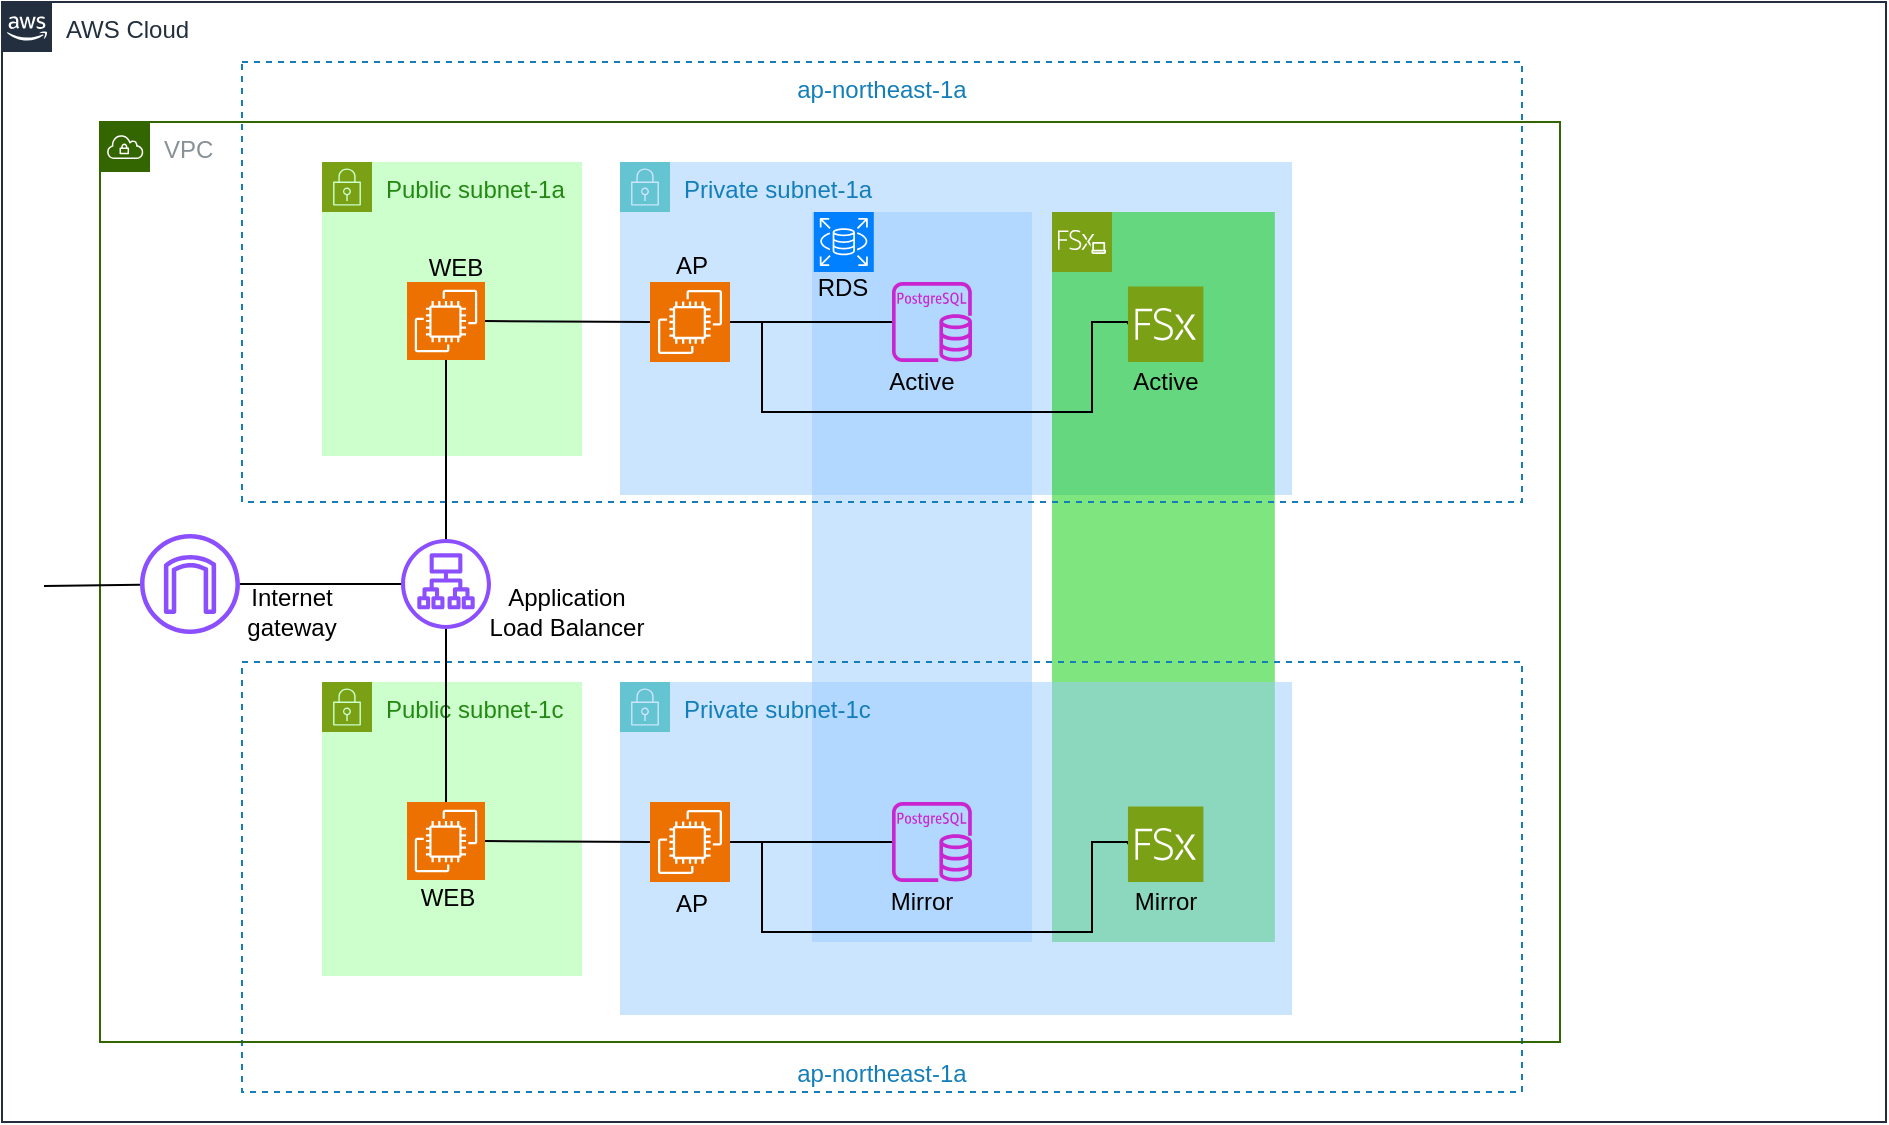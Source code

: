 <mxfile version="24.7.17">
  <diagram name="ページ1" id="CurkHe3l2MO2rF6_3hxU">
    <mxGraphModel dx="1224" dy="1807" grid="1" gridSize="5" guides="1" tooltips="1" connect="1" arrows="1" fold="1" page="1" pageScale="1" pageWidth="827" pageHeight="1169" math="0" shadow="0">
      <root>
        <mxCell id="0" />
        <mxCell id="1" parent="0" />
        <mxCell id="ERc8KlYLKag8S-tgoUKt-1" value="AWS Cloud" style="points=[[0,0],[0.25,0],[0.5,0],[0.75,0],[1,0],[1,0.25],[1,0.5],[1,0.75],[1,1],[0.75,1],[0.5,1],[0.25,1],[0,1],[0,0.75],[0,0.5],[0,0.25]];outlineConnect=0;gradientColor=none;html=1;whiteSpace=wrap;fontSize=12;fontStyle=0;container=1;pointerEvents=0;collapsible=0;recursiveResize=0;shape=mxgraph.aws4.group;grIcon=mxgraph.aws4.group_aws_cloud_alt;strokeColor=#232F3E;fillColor=none;verticalAlign=top;align=left;spacingLeft=30;fontColor=#232F3E;dashed=0;" vertex="1" parent="1">
          <mxGeometry y="-40" width="942" height="560" as="geometry" />
        </mxCell>
        <mxCell id="ERc8KlYLKag8S-tgoUKt-7" value="Private subnet-1a" style="points=[[0,0],[0.25,0],[0.5,0],[0.75,0],[1,0],[1,0.25],[1,0.5],[1,0.75],[1,1],[0.75,1],[0.5,1],[0.25,1],[0,1],[0,0.75],[0,0.5],[0,0.25]];outlineConnect=0;gradientColor=none;html=1;whiteSpace=wrap;fontSize=12;fontStyle=0;container=1;pointerEvents=0;collapsible=0;recursiveResize=0;shape=mxgraph.aws4.group;grIcon=mxgraph.aws4.group_security_group;grStroke=0;strokeColor=#00A4A6;fillColor=#99CCFF;verticalAlign=top;align=left;spacingLeft=30;fontColor=#147EBA;dashed=0;opacity=50;" vertex="1" parent="ERc8KlYLKag8S-tgoUKt-1">
          <mxGeometry x="309" y="80" width="336" height="166.5" as="geometry" />
        </mxCell>
        <mxCell id="ERc8KlYLKag8S-tgoUKt-27" value="" style="sketch=0;points=[[0,0,0],[0.25,0,0],[0.5,0,0],[0.75,0,0],[1,0,0],[0,1,0],[0.25,1,0],[0.5,1,0],[0.75,1,0],[1,1,0],[0,0.25,0],[0,0.5,0],[0,0.75,0],[1,0.25,0],[1,0.5,0],[1,0.75,0]];outlineConnect=0;fontColor=#232F3E;fillColor=#ED7100;strokeColor=#ffffff;dashed=0;verticalLabelPosition=bottom;verticalAlign=top;align=center;html=1;fontSize=12;fontStyle=0;aspect=fixed;shape=mxgraph.aws4.resourceIcon;resIcon=mxgraph.aws4.ec2;" vertex="1" parent="ERc8KlYLKag8S-tgoUKt-7">
          <mxGeometry x="15" y="60" width="40" height="40" as="geometry" />
        </mxCell>
        <mxCell id="ERc8KlYLKag8S-tgoUKt-46" value="AP" style="text;html=1;align=center;verticalAlign=middle;whiteSpace=wrap;rounded=0;" vertex="1" parent="ERc8KlYLKag8S-tgoUKt-7">
          <mxGeometry x="6" y="40" width="60" height="23" as="geometry" />
        </mxCell>
        <mxCell id="ERc8KlYLKag8S-tgoUKt-23" value="" style="group" vertex="1" connectable="0" parent="ERc8KlYLKag8S-tgoUKt-1">
          <mxGeometry x="405" y="70" width="130" height="420" as="geometry" />
        </mxCell>
        <mxCell id="ERc8KlYLKag8S-tgoUKt-22" value="" style="rounded=0;whiteSpace=wrap;html=1;strokeColor=none;fillColor=#99CCFF;opacity=50;" vertex="1" parent="ERc8KlYLKag8S-tgoUKt-23">
          <mxGeometry y="35" width="110" height="365" as="geometry" />
        </mxCell>
        <mxCell id="ERc8KlYLKag8S-tgoUKt-20" value="" style="sketch=0;points=[[0,0,0],[0.25,0,0],[0.5,0,0],[0.75,0,0],[1,0,0],[0,1,0],[0.25,1,0],[0.5,1,0],[0.75,1,0],[1,1,0],[0,0.25,0],[0,0.5,0],[0,0.75,0],[1,0.25,0],[1,0.5,0],[1,0.75,0]];outlineConnect=0;fontColor=#232F3E;fillColor=#007FFF;strokeColor=#ffffff;dashed=0;verticalLabelPosition=bottom;verticalAlign=top;align=center;html=1;fontSize=12;fontStyle=0;aspect=fixed;shape=mxgraph.aws4.resourceIcon;resIcon=mxgraph.aws4.rds;" vertex="1" parent="ERc8KlYLKag8S-tgoUKt-23">
          <mxGeometry x="0.9" y="35" width="30" height="30" as="geometry" />
        </mxCell>
        <mxCell id="ERc8KlYLKag8S-tgoUKt-30" value="RDS" style="text;html=1;align=center;verticalAlign=middle;whiteSpace=wrap;rounded=0;" vertex="1" parent="ERc8KlYLKag8S-tgoUKt-23">
          <mxGeometry x="-2.67" y="65" width="37.14" height="15" as="geometry" />
        </mxCell>
        <mxCell id="ERc8KlYLKag8S-tgoUKt-18" value="" style="sketch=0;outlineConnect=0;fontColor=#232F3E;gradientColor=none;fillColor=#C925D1;strokeColor=none;dashed=0;verticalLabelPosition=bottom;verticalAlign=top;align=center;html=1;fontSize=12;fontStyle=0;aspect=fixed;pointerEvents=1;shape=mxgraph.aws4.rds_postgresql_instance;" vertex="1" parent="ERc8KlYLKag8S-tgoUKt-23">
          <mxGeometry x="40" y="70" width="40" height="40" as="geometry" />
        </mxCell>
        <mxCell id="ERc8KlYLKag8S-tgoUKt-76" value="Active" style="text;html=1;align=center;verticalAlign=middle;whiteSpace=wrap;rounded=0;" vertex="1" parent="ERc8KlYLKag8S-tgoUKt-23">
          <mxGeometry x="25" y="112.99" width="60" height="14" as="geometry" />
        </mxCell>
        <mxCell id="ERc8KlYLKag8S-tgoUKt-50" value="" style="rounded=0;whiteSpace=wrap;html=1;strokeColor=none;fillColor=#00CC00;opacity=50;" vertex="1" parent="ERc8KlYLKag8S-tgoUKt-1">
          <mxGeometry x="525" y="105" width="111.43" height="365" as="geometry" />
        </mxCell>
        <mxCell id="ERc8KlYLKag8S-tgoUKt-78" value="ap-northeast-1a" style="fillColor=none;strokeColor=#147EBA;dashed=1;verticalAlign=bottom;fontStyle=0;fontColor=#147EBA;whiteSpace=wrap;html=1;" vertex="1" parent="ERc8KlYLKag8S-tgoUKt-1">
          <mxGeometry x="120" y="330" width="640" height="215" as="geometry" />
        </mxCell>
        <mxCell id="ERc8KlYLKag8S-tgoUKt-95" value="" style="group" vertex="1" connectable="0" parent="ERc8KlYLKag8S-tgoUKt-1">
          <mxGeometry x="160" y="340" width="485" height="166.5" as="geometry" />
        </mxCell>
        <mxCell id="ERc8KlYLKag8S-tgoUKt-79" value="Public subnet-1c" style="points=[[0,0],[0.25,0],[0.5,0],[0.75,0],[1,0],[1,0.25],[1,0.5],[1,0.75],[1,1],[0.75,1],[0.5,1],[0.25,1],[0,1],[0,0.75],[0,0.5],[0,0.25]];outlineConnect=0;gradientColor=none;html=1;whiteSpace=wrap;fontSize=12;fontStyle=0;container=1;pointerEvents=0;collapsible=0;recursiveResize=0;shape=mxgraph.aws4.group;grIcon=mxgraph.aws4.group_security_group;grStroke=0;strokeColor=#7AA116;fillColor=#CCFFCC;verticalAlign=top;align=left;spacingLeft=30;fontColor=#248814;dashed=0;" vertex="1" parent="ERc8KlYLKag8S-tgoUKt-95">
          <mxGeometry width="130" height="147" as="geometry" />
        </mxCell>
        <mxCell id="ERc8KlYLKag8S-tgoUKt-80" value="Private subnet-1c" style="points=[[0,0],[0.25,0],[0.5,0],[0.75,0],[1,0],[1,0.25],[1,0.5],[1,0.75],[1,1],[0.75,1],[0.5,1],[0.25,1],[0,1],[0,0.75],[0,0.5],[0,0.25]];outlineConnect=0;gradientColor=none;html=1;whiteSpace=wrap;fontSize=12;fontStyle=0;container=1;pointerEvents=0;collapsible=0;recursiveResize=0;shape=mxgraph.aws4.group;grIcon=mxgraph.aws4.group_security_group;grStroke=0;strokeColor=#00A4A6;fillColor=#99CCFF;verticalAlign=top;align=left;spacingLeft=30;fontColor=#147EBA;dashed=0;opacity=50;" vertex="1" parent="ERc8KlYLKag8S-tgoUKt-95">
          <mxGeometry x="149" width="336" height="166.5" as="geometry" />
        </mxCell>
        <mxCell id="ERc8KlYLKag8S-tgoUKt-81" value="" style="sketch=0;points=[[0,0,0],[0.25,0,0],[0.5,0,0],[0.75,0,0],[1,0,0],[0,1,0],[0.25,1,0],[0.5,1,0],[0.75,1,0],[1,1,0],[0,0.25,0],[0,0.5,0],[0,0.75,0],[1,0.25,0],[1,0.5,0],[1,0.75,0]];outlineConnect=0;fontColor=#232F3E;fillColor=#ED7100;strokeColor=#ffffff;dashed=0;verticalLabelPosition=bottom;verticalAlign=top;align=center;html=1;fontSize=12;fontStyle=0;aspect=fixed;shape=mxgraph.aws4.resourceIcon;resIcon=mxgraph.aws4.ec2;" vertex="1" parent="ERc8KlYLKag8S-tgoUKt-80">
          <mxGeometry x="15" y="60" width="40" height="40" as="geometry" />
        </mxCell>
        <mxCell id="ERc8KlYLKag8S-tgoUKt-82" value="AP" style="text;html=1;align=center;verticalAlign=middle;whiteSpace=wrap;rounded=0;" vertex="1" parent="ERc8KlYLKag8S-tgoUKt-80">
          <mxGeometry x="6" y="96" width="60" height="30" as="geometry" />
        </mxCell>
        <mxCell id="ERc8KlYLKag8S-tgoUKt-89" value="" style="endArrow=none;html=1;rounded=0;entryX=1;entryY=0.5;entryDx=0;entryDy=0;entryPerimeter=0;" edge="1" source="ERc8KlYLKag8S-tgoUKt-85" target="ERc8KlYLKag8S-tgoUKt-81" parent="ERc8KlYLKag8S-tgoUKt-95">
          <mxGeometry width="50" height="50" relative="1" as="geometry">
            <mxPoint x="197.0" y="180" as="sourcePoint" />
            <mxPoint x="165.0" y="196" as="targetPoint" />
          </mxGeometry>
        </mxCell>
        <mxCell id="ERc8KlYLKag8S-tgoUKt-90" value="" style="endArrow=none;html=1;rounded=0;exitX=0;exitY=0.5;exitDx=0;exitDy=0;entryX=1;entryY=0.5;entryDx=0;entryDy=0;entryPerimeter=0;exitPerimeter=0;" edge="1" source="ERc8KlYLKag8S-tgoUKt-81" target="ERc8KlYLKag8S-tgoUKt-92" parent="ERc8KlYLKag8S-tgoUKt-95">
          <mxGeometry width="50" height="50" relative="1" as="geometry">
            <mxPoint x="282.0" y="180" as="sourcePoint" />
            <mxPoint x="250.0" y="196" as="targetPoint" />
          </mxGeometry>
        </mxCell>
        <mxCell id="ERc8KlYLKag8S-tgoUKt-91" value="WEB" style="text;html=1;align=center;verticalAlign=middle;whiteSpace=wrap;rounded=0;" vertex="1" parent="ERc8KlYLKag8S-tgoUKt-95">
          <mxGeometry x="32.5" y="98" width="60" height="20" as="geometry" />
        </mxCell>
        <mxCell id="ERc8KlYLKag8S-tgoUKt-93" style="edgeStyle=orthogonalEdgeStyle;rounded=0;orthogonalLoop=1;jettySize=auto;html=1;exitX=0;exitY=0.5;exitDx=0;exitDy=0;exitPerimeter=0;endArrow=none;endFill=0;entryX=1;entryY=0.5;entryDx=0;entryDy=0;entryPerimeter=0;" edge="1" source="ERc8KlYLKag8S-tgoUKt-94" target="ERc8KlYLKag8S-tgoUKt-81" parent="ERc8KlYLKag8S-tgoUKt-95">
          <mxGeometry relative="1" as="geometry">
            <Array as="points">
              <mxPoint x="403" y="80" />
              <mxPoint x="385" y="80" />
              <mxPoint x="385" y="125" />
              <mxPoint x="220" y="125" />
              <mxPoint x="220" y="80" />
            </Array>
          </mxGeometry>
        </mxCell>
        <mxCell id="ERc8KlYLKag8S-tgoUKt-92" value="" style="sketch=0;points=[[0,0,0],[0.25,0,0],[0.5,0,0],[0.75,0,0],[1,0,0],[0,1,0],[0.25,1,0],[0.5,1,0],[0.75,1,0],[1,1,0],[0,0.25,0],[0,0.5,0],[0,0.75,0],[1,0.25,0],[1,0.5,0],[1,0.75,0]];outlineConnect=0;fontColor=#232F3E;fillColor=#ED7100;strokeColor=#ffffff;dashed=0;verticalLabelPosition=bottom;verticalAlign=top;align=center;html=1;fontSize=12;fontStyle=0;aspect=fixed;shape=mxgraph.aws4.resourceIcon;resIcon=mxgraph.aws4.ec2;" vertex="1" parent="ERc8KlYLKag8S-tgoUKt-95">
          <mxGeometry x="42.5" y="60" width="39" height="39" as="geometry" />
        </mxCell>
        <mxCell id="ERc8KlYLKag8S-tgoUKt-85" value="" style="sketch=0;outlineConnect=0;fontColor=#232F3E;gradientColor=none;fillColor=#C925D1;strokeColor=none;dashed=0;verticalLabelPosition=bottom;verticalAlign=top;align=center;html=1;fontSize=12;fontStyle=0;aspect=fixed;pointerEvents=1;shape=mxgraph.aws4.rds_postgresql_instance;" vertex="1" parent="ERc8KlYLKag8S-tgoUKt-95">
          <mxGeometry x="285" y="60" width="40" height="40" as="geometry" />
        </mxCell>
        <mxCell id="ERc8KlYLKag8S-tgoUKt-86" value="Mirror" style="text;html=1;align=center;verticalAlign=middle;whiteSpace=wrap;rounded=0;" vertex="1" parent="ERc8KlYLKag8S-tgoUKt-95">
          <mxGeometry x="270" y="102.99" width="60" height="14" as="geometry" />
        </mxCell>
        <mxCell id="ERc8KlYLKag8S-tgoUKt-101" value="" style="group" vertex="1" connectable="0" parent="ERc8KlYLKag8S-tgoUKt-95">
          <mxGeometry x="391.85" y="62.25" width="60" height="54.74" as="geometry" />
        </mxCell>
        <mxCell id="ERc8KlYLKag8S-tgoUKt-88" value="Mirror" style="text;html=1;align=center;verticalAlign=middle;whiteSpace=wrap;rounded=0;" vertex="1" parent="ERc8KlYLKag8S-tgoUKt-101">
          <mxGeometry y="40.74" width="60" height="14" as="geometry" />
        </mxCell>
        <mxCell id="ERc8KlYLKag8S-tgoUKt-94" value="" style="sketch=0;points=[[0,0,0],[0.25,0,0],[0.5,0,0],[0.75,0,0],[1,0,0],[0,1,0],[0.25,1,0],[0.5,1,0],[0.75,1,0],[1,1,0],[0,0.25,0],[0,0.5,0],[0,0.75,0],[1,0.25,0],[1,0.5,0],[1,0.75,0]];outlineConnect=0;fontColor=#232F3E;fillColor=#7AA116;strokeColor=#ffffff;dashed=0;verticalLabelPosition=bottom;verticalAlign=top;align=center;html=1;fontSize=12;fontStyle=0;aspect=fixed;shape=mxgraph.aws4.resourceIcon;resIcon=mxgraph.aws4.fsx;" vertex="1" parent="ERc8KlYLKag8S-tgoUKt-101">
          <mxGeometry x="11.12" width="37.75" height="37.75" as="geometry" />
        </mxCell>
        <mxCell id="ERc8KlYLKag8S-tgoUKt-33" value="VPC" style="sketch=0;outlineConnect=0;gradientColor=none;html=1;whiteSpace=wrap;fontSize=12;fontStyle=0;shape=mxgraph.aws4.group;grIcon=mxgraph.aws4.group_vpc;strokeColor=#336600;fillColor=none;verticalAlign=top;align=left;spacingLeft=30;fontColor=#879196;dashed=0;" vertex="1" parent="ERc8KlYLKag8S-tgoUKt-1">
          <mxGeometry x="49" y="60" width="730" height="460" as="geometry" />
        </mxCell>
        <mxCell id="ERc8KlYLKag8S-tgoUKt-4" value="ap-northeast-1a" style="fillColor=none;strokeColor=#147EBA;dashed=1;verticalAlign=top;fontStyle=0;fontColor=#147EBA;whiteSpace=wrap;html=1;" vertex="1" parent="ERc8KlYLKag8S-tgoUKt-1">
          <mxGeometry x="120" y="30" width="640" height="220" as="geometry" />
        </mxCell>
        <mxCell id="ERc8KlYLKag8S-tgoUKt-2" value="Public subnet-1a" style="points=[[0,0],[0.25,0],[0.5,0],[0.75,0],[1,0],[1,0.25],[1,0.5],[1,0.75],[1,1],[0.75,1],[0.5,1],[0.25,1],[0,1],[0,0.75],[0,0.5],[0,0.25]];outlineConnect=0;gradientColor=none;html=1;whiteSpace=wrap;fontSize=12;fontStyle=0;container=1;pointerEvents=0;collapsible=0;recursiveResize=0;shape=mxgraph.aws4.group;grIcon=mxgraph.aws4.group_security_group;grStroke=0;strokeColor=#7AA116;fillColor=#CCFFCC;verticalAlign=top;align=left;spacingLeft=30;fontColor=#248814;dashed=0;" vertex="1" parent="ERc8KlYLKag8S-tgoUKt-1">
          <mxGeometry x="160" y="80" width="130" height="147" as="geometry" />
        </mxCell>
        <mxCell id="ERc8KlYLKag8S-tgoUKt-9" value="" style="sketch=0;outlineConnect=0;fontColor=#232F3E;gradientColor=none;fillColor=#8C4FFF;strokeColor=none;dashed=0;verticalLabelPosition=bottom;verticalAlign=top;align=center;html=1;fontSize=12;fontStyle=0;aspect=fixed;pointerEvents=1;shape=mxgraph.aws4.application_load_balancer;" vertex="1" parent="ERc8KlYLKag8S-tgoUKt-1">
          <mxGeometry x="199.5" y="268.5" width="45" height="45" as="geometry" />
        </mxCell>
        <mxCell id="ERc8KlYLKag8S-tgoUKt-31" value="" style="sketch=0;outlineConnect=0;fontColor=#232F3E;gradientColor=none;fillColor=#8C4FFF;strokeColor=none;dashed=0;verticalLabelPosition=bottom;verticalAlign=top;align=center;html=1;fontSize=12;fontStyle=0;aspect=fixed;pointerEvents=1;shape=mxgraph.aws4.internet_gateway;" vertex="1" parent="ERc8KlYLKag8S-tgoUKt-1">
          <mxGeometry x="69" y="266" width="50" height="50" as="geometry" />
        </mxCell>
        <mxCell id="ERc8KlYLKag8S-tgoUKt-44" value="" style="sketch=0;points=[[0,0,0],[0.25,0,0],[0.5,0,0],[0.75,0,0],[1,0,0],[0,1,0],[0.25,1,0],[0.5,1,0],[0.75,1,0],[1,1,0],[0,0.25,0],[0,0.5,0],[0,0.75,0],[1,0.25,0],[1,0.5,0],[1,0.75,0]];outlineConnect=0;fontColor=#232F3E;fillColor=#7AA116;strokeColor=#ffffff;dashed=0;verticalLabelPosition=bottom;verticalAlign=top;align=center;html=1;fontSize=12;fontStyle=0;aspect=fixed;shape=mxgraph.aws4.resourceIcon;resIcon=mxgraph.aws4.fsx_for_windows_file_server;" vertex="1" parent="ERc8KlYLKag8S-tgoUKt-1">
          <mxGeometry x="525" y="105" width="30" height="30" as="geometry" />
        </mxCell>
        <mxCell id="ERc8KlYLKag8S-tgoUKt-54" value="Active" style="text;html=1;align=center;verticalAlign=middle;whiteSpace=wrap;rounded=0;" vertex="1" parent="ERc8KlYLKag8S-tgoUKt-1">
          <mxGeometry x="551.85" y="182.99" width="60" height="14" as="geometry" />
        </mxCell>
        <mxCell id="ERc8KlYLKag8S-tgoUKt-58" value="" style="endArrow=none;html=1;rounded=0;exitX=0.5;exitY=1;exitDx=0;exitDy=0;exitPerimeter=0;" edge="1" parent="ERc8KlYLKag8S-tgoUKt-1" source="ERc8KlYLKag8S-tgoUKt-26" target="ERc8KlYLKag8S-tgoUKt-9">
          <mxGeometry width="50" height="50" relative="1" as="geometry">
            <mxPoint x="225.402" y="192" as="sourcePoint" />
            <mxPoint x="225" y="260" as="targetPoint" />
          </mxGeometry>
        </mxCell>
        <mxCell id="ERc8KlYLKag8S-tgoUKt-60" value="" style="endArrow=none;html=1;rounded=0;" edge="1" parent="ERc8KlYLKag8S-tgoUKt-1" source="ERc8KlYLKag8S-tgoUKt-9" target="ERc8KlYLKag8S-tgoUKt-31">
          <mxGeometry width="50" height="50" relative="1" as="geometry">
            <mxPoint x="392.0" y="330" as="sourcePoint" />
            <mxPoint x="360.0" y="346" as="targetPoint" />
          </mxGeometry>
        </mxCell>
        <mxCell id="ERc8KlYLKag8S-tgoUKt-61" value="" style="endArrow=none;html=1;rounded=0;" edge="1" parent="ERc8KlYLKag8S-tgoUKt-1" target="ERc8KlYLKag8S-tgoUKt-31">
          <mxGeometry width="50" height="50" relative="1" as="geometry">
            <mxPoint x="21" y="292" as="sourcePoint" />
            <mxPoint x="360.0" y="346" as="targetPoint" />
          </mxGeometry>
        </mxCell>
        <mxCell id="ERc8KlYLKag8S-tgoUKt-65" value="" style="endArrow=none;html=1;rounded=0;entryX=1;entryY=0.5;entryDx=0;entryDy=0;entryPerimeter=0;" edge="1" parent="ERc8KlYLKag8S-tgoUKt-1" source="ERc8KlYLKag8S-tgoUKt-18" target="ERc8KlYLKag8S-tgoUKt-27">
          <mxGeometry width="50" height="50" relative="1" as="geometry">
            <mxPoint x="357.0" y="260" as="sourcePoint" />
            <mxPoint x="325.0" y="276" as="targetPoint" />
          </mxGeometry>
        </mxCell>
        <mxCell id="ERc8KlYLKag8S-tgoUKt-72" value="Application&lt;div&gt;Load Balancer&lt;/div&gt;" style="text;html=1;align=center;verticalAlign=middle;whiteSpace=wrap;rounded=0;" vertex="1" parent="ERc8KlYLKag8S-tgoUKt-1">
          <mxGeometry x="230" y="290" width="105" height="30" as="geometry" />
        </mxCell>
        <mxCell id="ERc8KlYLKag8S-tgoUKt-64" value="" style="endArrow=none;html=1;rounded=0;exitX=0;exitY=0.5;exitDx=0;exitDy=0;entryX=1;entryY=0.5;entryDx=0;entryDy=0;entryPerimeter=0;exitPerimeter=0;" edge="1" parent="ERc8KlYLKag8S-tgoUKt-1" source="ERc8KlYLKag8S-tgoUKt-27" target="ERc8KlYLKag8S-tgoUKt-26">
          <mxGeometry width="50" height="50" relative="1" as="geometry">
            <mxPoint x="442.0" y="260" as="sourcePoint" />
            <mxPoint x="410.0" y="276" as="targetPoint" />
          </mxGeometry>
        </mxCell>
        <mxCell id="ERc8KlYLKag8S-tgoUKt-45" value="WEB" style="text;html=1;align=center;verticalAlign=middle;whiteSpace=wrap;rounded=0;" vertex="1" parent="ERc8KlYLKag8S-tgoUKt-1">
          <mxGeometry x="196.5" y="125" width="60" height="15" as="geometry" />
        </mxCell>
        <mxCell id="ERc8KlYLKag8S-tgoUKt-26" value="" style="sketch=0;points=[[0,0,0],[0.25,0,0],[0.5,0,0],[0.75,0,0],[1,0,0],[0,1,0],[0.25,1,0],[0.5,1,0],[0.75,1,0],[1,1,0],[0,0.25,0],[0,0.5,0],[0,0.75,0],[1,0.25,0],[1,0.5,0],[1,0.75,0]];outlineConnect=0;fontColor=#232F3E;fillColor=#ED7100;strokeColor=#ffffff;dashed=0;verticalLabelPosition=bottom;verticalAlign=top;align=center;html=1;fontSize=12;fontStyle=0;aspect=fixed;shape=mxgraph.aws4.resourceIcon;resIcon=mxgraph.aws4.ec2;" vertex="1" parent="ERc8KlYLKag8S-tgoUKt-1">
          <mxGeometry x="202.5" y="140" width="39" height="39" as="geometry" />
        </mxCell>
        <mxCell id="ERc8KlYLKag8S-tgoUKt-77" style="edgeStyle=orthogonalEdgeStyle;rounded=0;orthogonalLoop=1;jettySize=auto;html=1;exitX=0;exitY=0.5;exitDx=0;exitDy=0;exitPerimeter=0;endArrow=none;endFill=0;entryX=1;entryY=0.5;entryDx=0;entryDy=0;entryPerimeter=0;" edge="1" parent="ERc8KlYLKag8S-tgoUKt-1" source="ERc8KlYLKag8S-tgoUKt-51" target="ERc8KlYLKag8S-tgoUKt-27">
          <mxGeometry relative="1" as="geometry">
            <Array as="points">
              <mxPoint x="563" y="160" />
              <mxPoint x="545" y="160" />
              <mxPoint x="545" y="205" />
              <mxPoint x="380" y="205" />
              <mxPoint x="380" y="160" />
            </Array>
          </mxGeometry>
        </mxCell>
        <mxCell id="ERc8KlYLKag8S-tgoUKt-51" value="" style="sketch=0;points=[[0,0,0],[0.25,0,0],[0.5,0,0],[0.75,0,0],[1,0,0],[0,1,0],[0.25,1,0],[0.5,1,0],[0.75,1,0],[1,1,0],[0,0.25,0],[0,0.5,0],[0,0.75,0],[1,0.25,0],[1,0.5,0],[1,0.75,0]];outlineConnect=0;fontColor=#232F3E;fillColor=#7AA116;strokeColor=#ffffff;dashed=0;verticalLabelPosition=bottom;verticalAlign=top;align=center;html=1;fontSize=12;fontStyle=0;aspect=fixed;shape=mxgraph.aws4.resourceIcon;resIcon=mxgraph.aws4.fsx;" vertex="1" parent="ERc8KlYLKag8S-tgoUKt-1">
          <mxGeometry x="562.97" y="142.25" width="37.75" height="37.75" as="geometry" />
        </mxCell>
        <mxCell id="ERc8KlYLKag8S-tgoUKt-96" value="Internet&lt;div&gt;gateway&lt;/div&gt;" style="text;html=1;align=center;verticalAlign=middle;whiteSpace=wrap;rounded=0;" vertex="1" parent="ERc8KlYLKag8S-tgoUKt-1">
          <mxGeometry x="115" y="290" width="60" height="30" as="geometry" />
        </mxCell>
        <mxCell id="ERc8KlYLKag8S-tgoUKt-100" value="" style="endArrow=none;html=1;rounded=0;exitX=0.237;exitY=0.739;exitDx=0;exitDy=0;exitPerimeter=0;" edge="1" parent="ERc8KlYLKag8S-tgoUKt-1" source="ERc8KlYLKag8S-tgoUKt-33" target="ERc8KlYLKag8S-tgoUKt-9">
          <mxGeometry width="50" height="50" relative="1" as="geometry">
            <mxPoint x="270" y="370" as="sourcePoint" />
            <mxPoint x="320" y="320" as="targetPoint" />
          </mxGeometry>
        </mxCell>
        <mxCell id="ERc8KlYLKag8S-tgoUKt-196" value="名称未設定レイヤ" style="" parent="0" />
        <mxCell id="ERc8KlYLKag8S-tgoUKt-197" value="名称未設定レイヤ" parent="0" />
        <mxCell id="ERc8KlYLKag8S-tgoUKt-198" value="名称未設定レイヤ" parent="0" />
      </root>
    </mxGraphModel>
  </diagram>
</mxfile>
